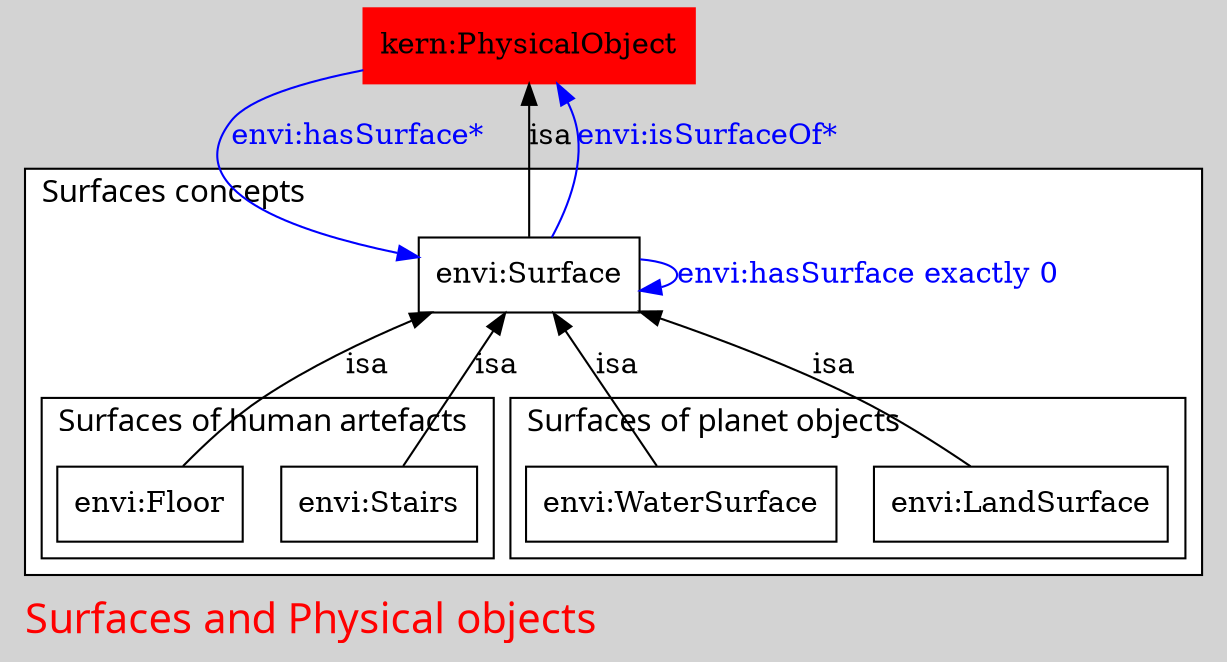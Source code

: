 digraph Proteus {
	label="Surfaces and Physical objects"
	fontname="Arial-Bold";
	labeljust=left;
	fontsize=20;
	fontcolor=red;
	bgcolor=lightgrey;
	"PhysicalObject" [label="kern:PhysicalObject", shape=box,style=filled, color=red, fontcolor="0.0,0.0,0.0", width="1.8125", height="0.5"];
	subgraph cluster0 {
		label="Surfaces concepts"
		fontname="Arial-Bold";
		labeljust=left;
		fontsize=15;
		fontcolor=black;
		bgcolor=white;
		"Surface" [label="envi:Surface", shape=box, color="0.0,0.0,0.0", fontcolor="0.0,0.0,0.0", width="1.2222", height="0.5"];
		subgraph cluster1 {
			label="Surfaces of human artefacts"
			fontname="Arial-Bold";
			labeljust=left;
			fontsize=15;
			fontcolor=black;
			bgcolor=white;
			"Floor" [label="envi:Floor", shape=box, color="0.0,0.0,0.0", fontcolor="0.0,0.0,0.0", width="1.0625", height="0.5"];
			"Stairs" [label="envi:Stairs", shape=box, color="0.0,0.0,0.0", fontcolor="0.0,0.0,0.0", width="1.0625", height="0.5"];
		}
		subgraph cluster2 {
			label="Surfaces of planet objects"
			fontname="Arial-Bold";
			labeljust=left;
			fontsize=15;
			fontcolor=black;
			bgcolor=white;
			"WaterSurface" [label="envi:WaterSurface", shape=box, color="0.0,0.0,0.0", fontcolor="0.0,0.0,0.0", width="1.6944", height="0.5"];
			"LandSurface" [label="envi:LandSurface", shape=box, color="0.0,0.0,0.0", fontcolor="0.0,0.0,0.0", width="1.6389", height="0.5"];
		}
	}
	"Surface" -> "Stairs" [dir=back, label=isa, color="0.0,0.0,0.0", fontcolor="0.0,0.0,0.0"];
	"PhysicalObject" -> "Surface" [label="envi:hasSurface*", color="0.6666667,1.0,1.0", fontcolor="0.6666667,1.0,1.0", style=filled];
	"Surface" -> "WaterSurface" [dir=back, label=isa, color="0.0,0.0,0.0", fontcolor="0.0,0.0,0.0"];
	"Surface" -> "Floor" [dir=back, label=isa, color="0.0,0.0,0.0", fontcolor="0.0,0.0,0.0"];
	"PhysicalObject" -> "Surface" [dir=back, label=isa, color="0.0,0.0,0.0", fontcolor="0.0,0.0,0.0"];
	"Surface" -> "Surface" [label="envi:hasSurface exactly 0", color="0.6666667,1.0,1.0", fontcolor="0.6666667,1.0,1.0", style=filled];
	"Surface" -> "PhysicalObject" [label="envi:isSurfaceOf*", color="0.6666667,1.0,1.0", fontcolor="0.6666667,1.0,1.0", style=filled];
	"Surface" -> "LandSurface" [dir=back, label=isa, color="0.0,0.0,0.0", fontcolor="0.0,0.0,0.0"];
}
